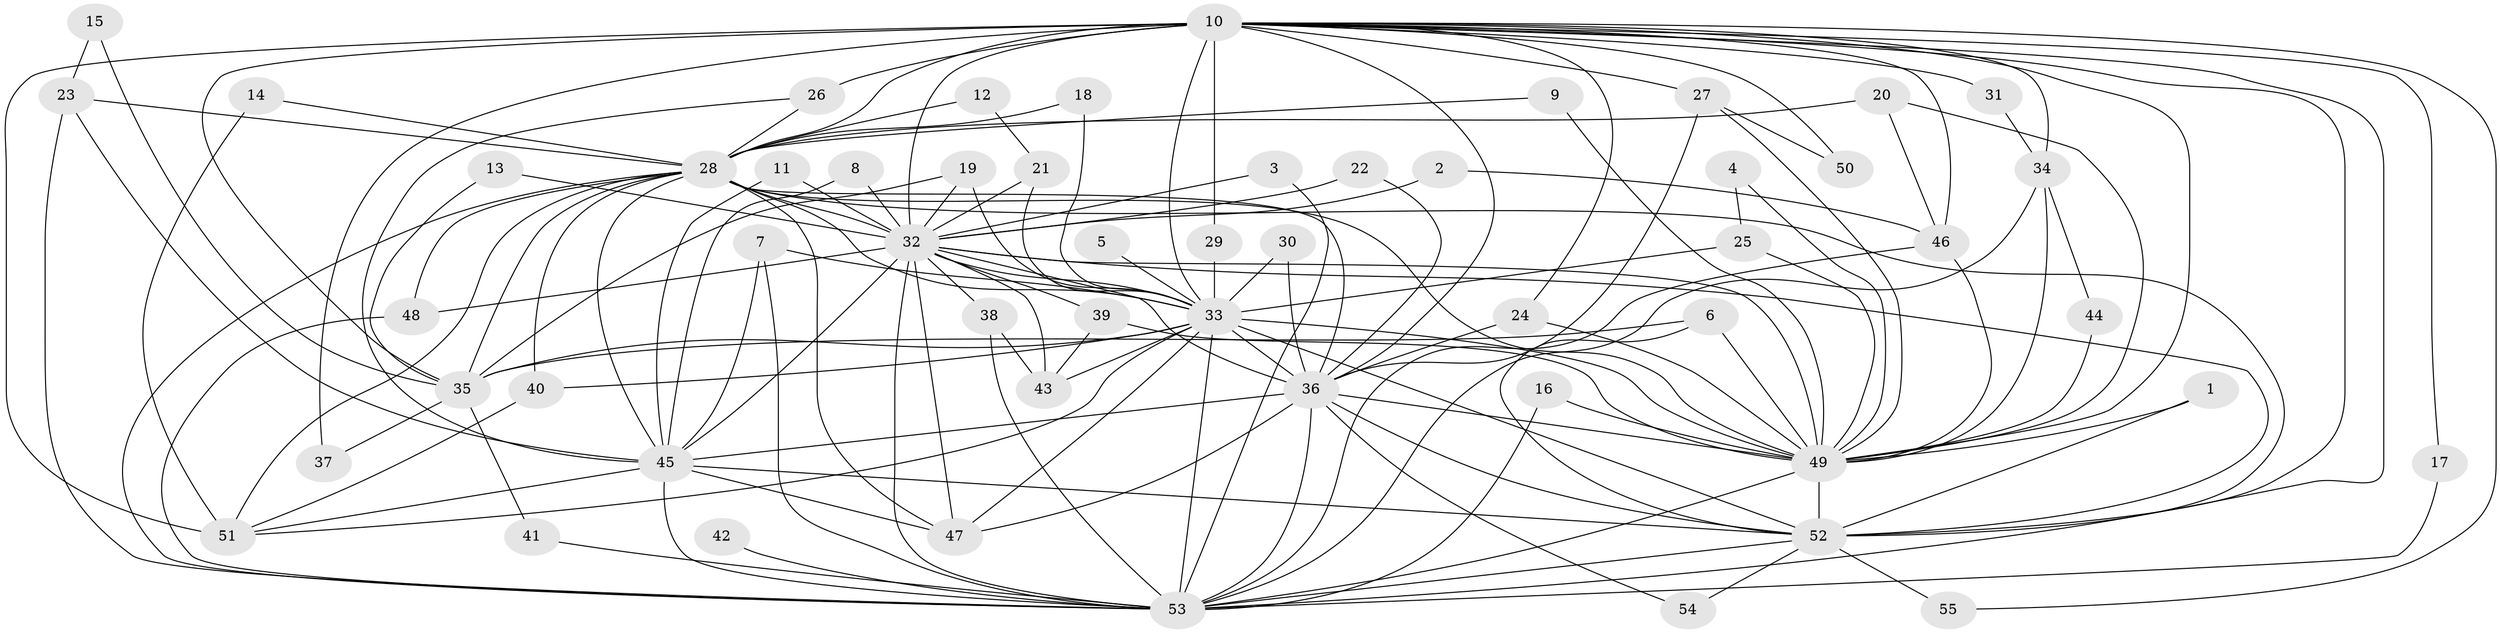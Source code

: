 // original degree distribution, {16: 0.009174311926605505, 22: 0.009174311926605505, 28: 0.009174311926605505, 25: 0.01834862385321101, 19: 0.01834862385321101, 18: 0.01834862385321101, 26: 0.009174311926605505, 2: 0.5596330275229358, 5: 0.03669724770642202, 7: 0.009174311926605505, 4: 0.09174311926605505, 12: 0.009174311926605505, 6: 0.009174311926605505, 3: 0.1926605504587156}
// Generated by graph-tools (version 1.1) at 2025/25/03/09/25 03:25:37]
// undirected, 55 vertices, 143 edges
graph export_dot {
graph [start="1"]
  node [color=gray90,style=filled];
  1;
  2;
  3;
  4;
  5;
  6;
  7;
  8;
  9;
  10;
  11;
  12;
  13;
  14;
  15;
  16;
  17;
  18;
  19;
  20;
  21;
  22;
  23;
  24;
  25;
  26;
  27;
  28;
  29;
  30;
  31;
  32;
  33;
  34;
  35;
  36;
  37;
  38;
  39;
  40;
  41;
  42;
  43;
  44;
  45;
  46;
  47;
  48;
  49;
  50;
  51;
  52;
  53;
  54;
  55;
  1 -- 49 [weight=1.0];
  1 -- 52 [weight=1.0];
  2 -- 32 [weight=1.0];
  2 -- 46 [weight=1.0];
  3 -- 32 [weight=1.0];
  3 -- 53 [weight=1.0];
  4 -- 25 [weight=1.0];
  4 -- 49 [weight=1.0];
  5 -- 33 [weight=1.0];
  6 -- 35 [weight=1.0];
  6 -- 49 [weight=1.0];
  6 -- 52 [weight=1.0];
  7 -- 33 [weight=1.0];
  7 -- 45 [weight=1.0];
  7 -- 53 [weight=1.0];
  8 -- 32 [weight=1.0];
  8 -- 45 [weight=1.0];
  9 -- 28 [weight=1.0];
  9 -- 49 [weight=1.0];
  10 -- 17 [weight=1.0];
  10 -- 24 [weight=1.0];
  10 -- 26 [weight=3.0];
  10 -- 27 [weight=1.0];
  10 -- 28 [weight=2.0];
  10 -- 29 [weight=1.0];
  10 -- 31 [weight=1.0];
  10 -- 32 [weight=4.0];
  10 -- 33 [weight=3.0];
  10 -- 34 [weight=2.0];
  10 -- 35 [weight=1.0];
  10 -- 36 [weight=2.0];
  10 -- 37 [weight=1.0];
  10 -- 46 [weight=1.0];
  10 -- 49 [weight=2.0];
  10 -- 50 [weight=1.0];
  10 -- 51 [weight=3.0];
  10 -- 52 [weight=2.0];
  10 -- 53 [weight=2.0];
  10 -- 55 [weight=1.0];
  11 -- 32 [weight=1.0];
  11 -- 45 [weight=2.0];
  12 -- 21 [weight=1.0];
  12 -- 28 [weight=1.0];
  13 -- 32 [weight=1.0];
  13 -- 35 [weight=1.0];
  14 -- 28 [weight=1.0];
  14 -- 51 [weight=1.0];
  15 -- 23 [weight=1.0];
  15 -- 35 [weight=1.0];
  16 -- 49 [weight=1.0];
  16 -- 53 [weight=1.0];
  17 -- 53 [weight=1.0];
  18 -- 28 [weight=1.0];
  18 -- 33 [weight=1.0];
  19 -- 32 [weight=1.0];
  19 -- 33 [weight=1.0];
  19 -- 35 [weight=1.0];
  20 -- 28 [weight=1.0];
  20 -- 46 [weight=1.0];
  20 -- 49 [weight=1.0];
  21 -- 32 [weight=1.0];
  21 -- 33 [weight=1.0];
  22 -- 32 [weight=1.0];
  22 -- 36 [weight=1.0];
  23 -- 28 [weight=1.0];
  23 -- 45 [weight=1.0];
  23 -- 53 [weight=1.0];
  24 -- 36 [weight=1.0];
  24 -- 49 [weight=1.0];
  25 -- 33 [weight=1.0];
  25 -- 49 [weight=2.0];
  26 -- 28 [weight=1.0];
  26 -- 45 [weight=1.0];
  27 -- 36 [weight=1.0];
  27 -- 49 [weight=1.0];
  27 -- 50 [weight=1.0];
  28 -- 32 [weight=2.0];
  28 -- 33 [weight=2.0];
  28 -- 35 [weight=1.0];
  28 -- 36 [weight=2.0];
  28 -- 40 [weight=2.0];
  28 -- 45 [weight=1.0];
  28 -- 47 [weight=1.0];
  28 -- 48 [weight=2.0];
  28 -- 49 [weight=3.0];
  28 -- 51 [weight=1.0];
  28 -- 52 [weight=1.0];
  28 -- 53 [weight=1.0];
  29 -- 33 [weight=1.0];
  30 -- 33 [weight=1.0];
  30 -- 36 [weight=1.0];
  31 -- 34 [weight=1.0];
  32 -- 33 [weight=3.0];
  32 -- 36 [weight=2.0];
  32 -- 38 [weight=1.0];
  32 -- 39 [weight=1.0];
  32 -- 43 [weight=1.0];
  32 -- 45 [weight=1.0];
  32 -- 47 [weight=1.0];
  32 -- 48 [weight=3.0];
  32 -- 49 [weight=2.0];
  32 -- 52 [weight=2.0];
  32 -- 53 [weight=2.0];
  33 -- 35 [weight=1.0];
  33 -- 36 [weight=2.0];
  33 -- 40 [weight=1.0];
  33 -- 43 [weight=1.0];
  33 -- 47 [weight=1.0];
  33 -- 49 [weight=1.0];
  33 -- 51 [weight=1.0];
  33 -- 52 [weight=1.0];
  33 -- 53 [weight=1.0];
  34 -- 44 [weight=1.0];
  34 -- 49 [weight=1.0];
  34 -- 53 [weight=1.0];
  35 -- 37 [weight=1.0];
  35 -- 41 [weight=1.0];
  36 -- 45 [weight=1.0];
  36 -- 47 [weight=1.0];
  36 -- 49 [weight=1.0];
  36 -- 52 [weight=2.0];
  36 -- 53 [weight=1.0];
  36 -- 54 [weight=1.0];
  38 -- 43 [weight=1.0];
  38 -- 53 [weight=1.0];
  39 -- 43 [weight=1.0];
  39 -- 49 [weight=1.0];
  40 -- 51 [weight=1.0];
  41 -- 53 [weight=1.0];
  42 -- 53 [weight=1.0];
  44 -- 49 [weight=1.0];
  45 -- 47 [weight=1.0];
  45 -- 51 [weight=1.0];
  45 -- 52 [weight=1.0];
  45 -- 53 [weight=1.0];
  46 -- 49 [weight=1.0];
  46 -- 53 [weight=1.0];
  48 -- 53 [weight=1.0];
  49 -- 52 [weight=2.0];
  49 -- 53 [weight=1.0];
  52 -- 53 [weight=1.0];
  52 -- 54 [weight=1.0];
  52 -- 55 [weight=1.0];
}
